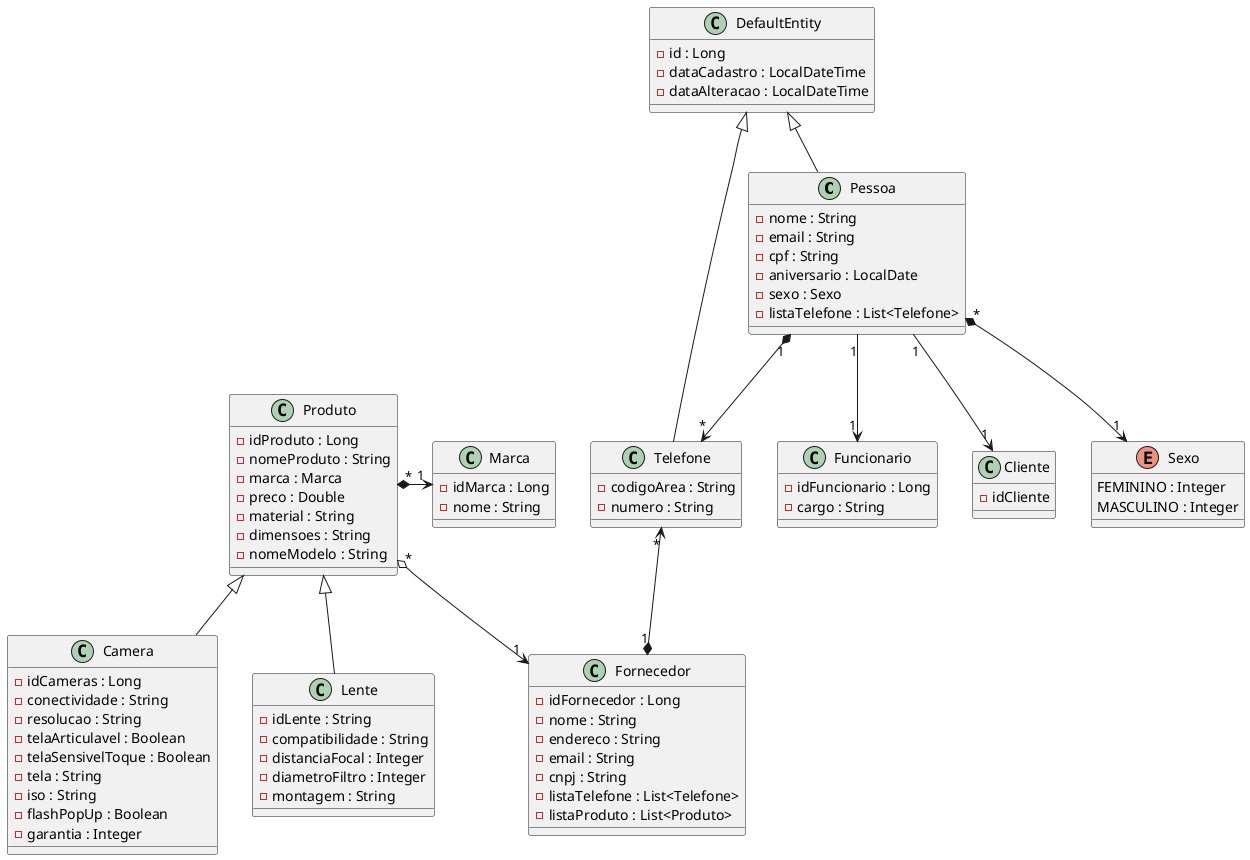 @startuml ecommerce
class Pessoa{
  - nome : String
  - email : String
  - cpf : String
  - aniversario : LocalDate
  - sexo : Sexo
  - listaTelefone : List<Telefone>
}

class Funcionario{
  - idFuncionario : Long
  - cargo : String 
}

class Cliente{
  - idCliente
}


Enum Sexo{
  FEMININO : Integer
  MASCULINO : Integer
}


class Fornecedor{
  - idFornecedor : Long
  - nome : String
  - endereco : String 
  - email : String
  - cnpj : String
  - listaTelefone : List<Telefone>
  - listaProduto : List<Produto>
}


class Produto{
  - idProduto : Long
  - nomeProduto : String
  - marca : Marca
  - preco : Double
  - material : String
  - dimensoes : String
  - nomeModelo : String
}

class Camera{
  - idCameras : Long
  - conectividade : String
  - resolucao : String
  - telaArticulavel : Boolean
  - telaSensivelToque : Boolean
  - tela : String
  - iso : String
  - flashPopUp : Boolean
  - garantia : Integer
}

class Marca{
  - idMarca : Long
  - nome : String
}


class Lente{
  - idLente : String
  - compatibilidade : String
  - distanciaFocal : Integer
  - diametroFiltro : Integer
  - montagem : String
}

class DefaultEntity{
  - id : Long
  - dataCadastro : LocalDateTime
  - dataAlteracao : LocalDateTime
}

class Telefone{
  - codigoArea : String
  - numero : String
}

Pessoa "1" *--> "*" Telefone
Pessoa "1" --> "1" Funcionario
Pessoa "1" --> "1" Cliente
Pessoa "*" *--> "1" Sexo
DefaultEntity <|-- Telefone

Pessoa -up-|> DefaultEntity 

Marca "1" <-left-* "*" Produto

Fornecedor "1" *-up-> "*" Telefone
Produto "*" o--> "1" Fornecedor
Produto <|-- Camera
Produto <|-- Lente
@enduml
